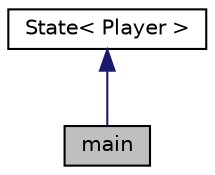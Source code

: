 digraph "main"
{
 // LATEX_PDF_SIZE
  edge [fontname="Helvetica",fontsize="10",labelfontname="Helvetica",labelfontsize="10"];
  node [fontname="Helvetica",fontsize="10",shape=record];
  Node1 [label="main",height=0.2,width=0.4,color="black", fillcolor="grey75", style="filled", fontcolor="black",tooltip="A derived class that inherits from the state class. Represents the main state of the Player FSM."];
  Node2 -> Node1 [dir="back",color="midnightblue",fontsize="10",style="solid"];
  Node2 [label="State\< Player \>",height=0.2,width=0.4,color="black", fillcolor="white", style="filled",URL="$class_state.html",tooltip=" "];
}
